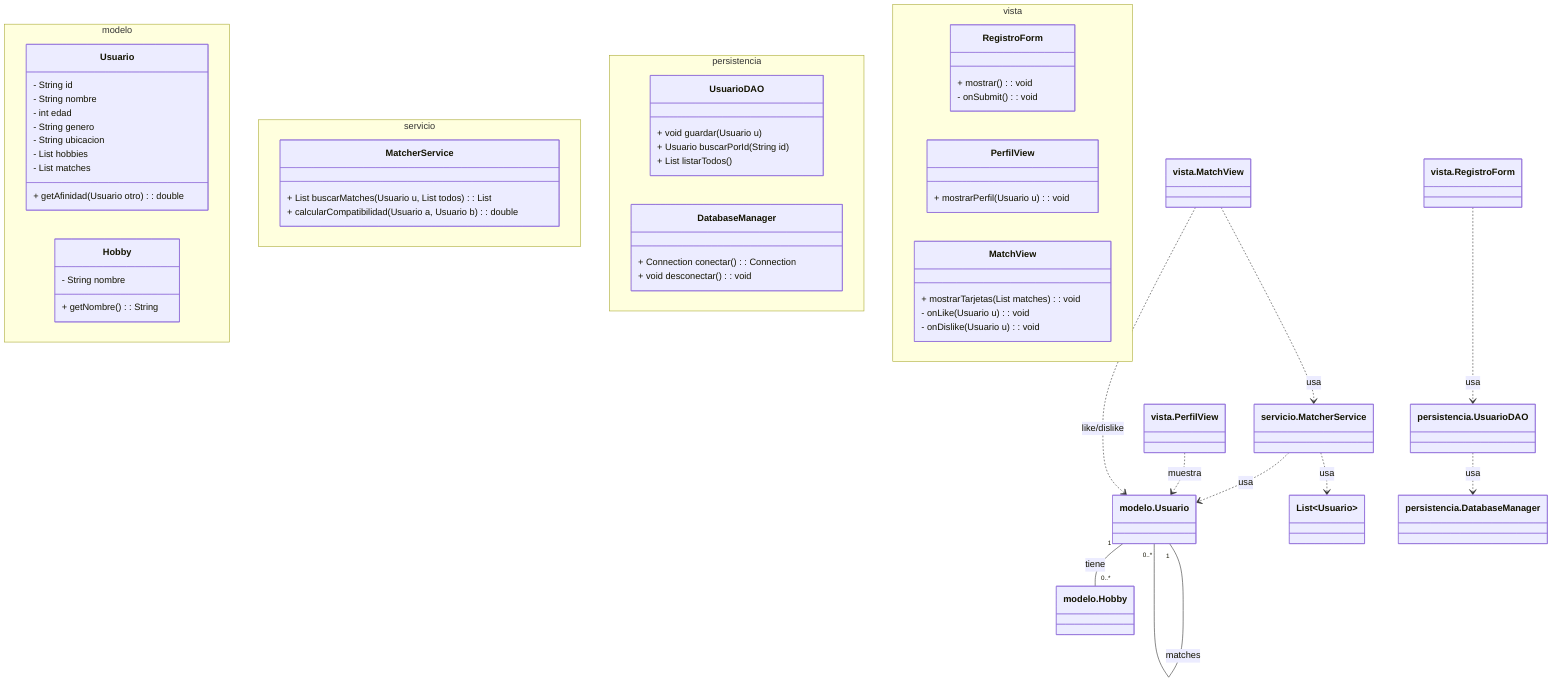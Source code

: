 classDiagram
  %% Paquete modelo
  namespace modelo {
    class Usuario {
      - String id
      - String nombre
      - int edad
      - String genero
      - String ubicacion
      - List<Hobby> hobbies
      - List<Usuario> matches
      + getAfinidad(Usuario otro): double
    }
    class Hobby {
      - String nombre
      + getNombre(): String
    }
  }

  %% Paquete servicio
  namespace servicio {
    class MatcherService {
      + List<Usuario> buscarMatches(Usuario u, List<Usuario> todos): List<Usuario>
      + calcularCompatibilidad(Usuario a, Usuario b): double
    }
  }

  %% Paquete persistencia
  namespace persistencia {
    class UsuarioDAO {
      + void guardar(Usuario u)
      + Usuario buscarPorId(String id)
      + List<Usuario> listarTodos()
    }
    class DatabaseManager {
      + Connection conectar(): Connection
      + void desconectar(): void
    }
  }

  %% Paquete vista
  namespace vista {
    class RegistroForm {
      + mostrar(): void
      - onSubmit(): void
    }
    class PerfilView {
      + mostrarPerfil(Usuario u): void
    }
    class MatchView {
      + mostrarTarjetas(List<Usuario> matches): void
      - onLike(Usuario u): void
      - onDislike(Usuario u): void
    }
  }

  %% Relaciones
  modelo.Usuario "1" -- "0..*" modelo.Hobby : tiene
  modelo.Usuario "1" -- "0..*" modelo.Usuario : matches
  servicio.MatcherService ..> modelo.Usuario : usa
  servicio.MatcherService ..> List~Usuario~ : usa
  persistencia.UsuarioDAO ..> persistencia.DatabaseManager : usa
  vista.RegistroForm ..> persistencia.UsuarioDAO : usa
  vista.PerfilView ..> modelo.Usuario : muestra
  vista.MatchView ..> servicio.MatcherService : usa
  vista.MatchView ..> modelo.Usuario : like/dislike